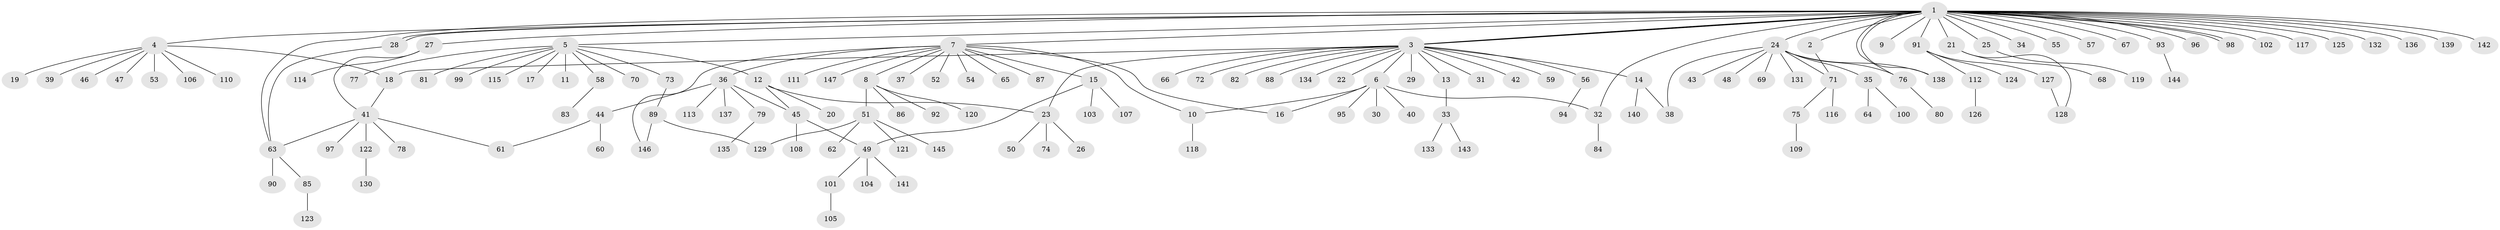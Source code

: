 // coarse degree distribution, {33: 0.008403361344537815, 2: 0.16806722689075632, 18: 0.008403361344537815, 8: 0.025210084033613446, 10: 0.008403361344537815, 14: 0.008403361344537815, 4: 0.058823529411764705, 1: 0.6638655462184874, 6: 0.008403361344537815, 12: 0.008403361344537815, 3: 0.025210084033613446, 7: 0.008403361344537815}
// Generated by graph-tools (version 1.1) at 2025/41/03/06/25 10:41:45]
// undirected, 147 vertices, 168 edges
graph export_dot {
graph [start="1"]
  node [color=gray90,style=filled];
  1;
  2;
  3;
  4;
  5;
  6;
  7;
  8;
  9;
  10;
  11;
  12;
  13;
  14;
  15;
  16;
  17;
  18;
  19;
  20;
  21;
  22;
  23;
  24;
  25;
  26;
  27;
  28;
  29;
  30;
  31;
  32;
  33;
  34;
  35;
  36;
  37;
  38;
  39;
  40;
  41;
  42;
  43;
  44;
  45;
  46;
  47;
  48;
  49;
  50;
  51;
  52;
  53;
  54;
  55;
  56;
  57;
  58;
  59;
  60;
  61;
  62;
  63;
  64;
  65;
  66;
  67;
  68;
  69;
  70;
  71;
  72;
  73;
  74;
  75;
  76;
  77;
  78;
  79;
  80;
  81;
  82;
  83;
  84;
  85;
  86;
  87;
  88;
  89;
  90;
  91;
  92;
  93;
  94;
  95;
  96;
  97;
  98;
  99;
  100;
  101;
  102;
  103;
  104;
  105;
  106;
  107;
  108;
  109;
  110;
  111;
  112;
  113;
  114;
  115;
  116;
  117;
  118;
  119;
  120;
  121;
  122;
  123;
  124;
  125;
  126;
  127;
  128;
  129;
  130;
  131;
  132;
  133;
  134;
  135;
  136;
  137;
  138;
  139;
  140;
  141;
  142;
  143;
  144;
  145;
  146;
  147;
  1 -- 2;
  1 -- 3;
  1 -- 3;
  1 -- 3;
  1 -- 4;
  1 -- 5;
  1 -- 7;
  1 -- 9;
  1 -- 21;
  1 -- 24;
  1 -- 25;
  1 -- 27;
  1 -- 28;
  1 -- 28;
  1 -- 32;
  1 -- 34;
  1 -- 55;
  1 -- 57;
  1 -- 63;
  1 -- 67;
  1 -- 76;
  1 -- 91;
  1 -- 93;
  1 -- 96;
  1 -- 98;
  1 -- 98;
  1 -- 102;
  1 -- 117;
  1 -- 125;
  1 -- 132;
  1 -- 136;
  1 -- 138;
  1 -- 139;
  1 -- 142;
  2 -- 71;
  3 -- 6;
  3 -- 13;
  3 -- 14;
  3 -- 18;
  3 -- 22;
  3 -- 23;
  3 -- 29;
  3 -- 31;
  3 -- 42;
  3 -- 56;
  3 -- 59;
  3 -- 66;
  3 -- 72;
  3 -- 82;
  3 -- 88;
  3 -- 134;
  4 -- 18;
  4 -- 19;
  4 -- 39;
  4 -- 46;
  4 -- 47;
  4 -- 53;
  4 -- 106;
  4 -- 110;
  5 -- 11;
  5 -- 12;
  5 -- 17;
  5 -- 58;
  5 -- 70;
  5 -- 73;
  5 -- 77;
  5 -- 81;
  5 -- 99;
  5 -- 115;
  6 -- 10;
  6 -- 16;
  6 -- 30;
  6 -- 32;
  6 -- 40;
  6 -- 95;
  7 -- 8;
  7 -- 10;
  7 -- 15;
  7 -- 16;
  7 -- 36;
  7 -- 37;
  7 -- 52;
  7 -- 54;
  7 -- 65;
  7 -- 87;
  7 -- 111;
  7 -- 146;
  7 -- 147;
  8 -- 51;
  8 -- 86;
  8 -- 92;
  8 -- 120;
  10 -- 118;
  12 -- 20;
  12 -- 23;
  12 -- 45;
  13 -- 33;
  14 -- 38;
  14 -- 140;
  15 -- 49;
  15 -- 103;
  15 -- 107;
  18 -- 41;
  21 -- 68;
  21 -- 128;
  23 -- 26;
  23 -- 50;
  23 -- 74;
  24 -- 35;
  24 -- 38;
  24 -- 43;
  24 -- 48;
  24 -- 69;
  24 -- 71;
  24 -- 76;
  24 -- 131;
  24 -- 138;
  25 -- 119;
  27 -- 41;
  27 -- 114;
  28 -- 63;
  32 -- 84;
  33 -- 133;
  33 -- 143;
  35 -- 64;
  35 -- 100;
  36 -- 44;
  36 -- 45;
  36 -- 79;
  36 -- 113;
  36 -- 137;
  41 -- 61;
  41 -- 63;
  41 -- 78;
  41 -- 97;
  41 -- 122;
  44 -- 60;
  44 -- 61;
  45 -- 49;
  45 -- 108;
  49 -- 101;
  49 -- 104;
  49 -- 141;
  51 -- 62;
  51 -- 121;
  51 -- 129;
  51 -- 145;
  56 -- 94;
  58 -- 83;
  63 -- 85;
  63 -- 90;
  71 -- 75;
  71 -- 116;
  73 -- 89;
  75 -- 109;
  76 -- 80;
  79 -- 135;
  85 -- 123;
  89 -- 129;
  89 -- 146;
  91 -- 112;
  91 -- 124;
  91 -- 127;
  93 -- 144;
  101 -- 105;
  112 -- 126;
  122 -- 130;
  127 -- 128;
}
